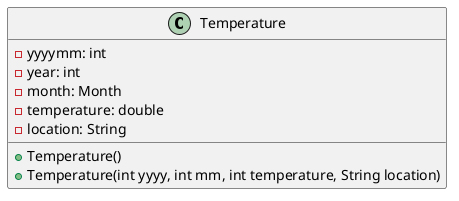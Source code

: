 @startuml
class Temperature {
 - yyyymm: int
 - year: int
 - month: Month
 - temperature: double
 - location: String
 + Temperature()
 + Temperature(int yyyy, int mm, int temperature, String location)
}

@enduml